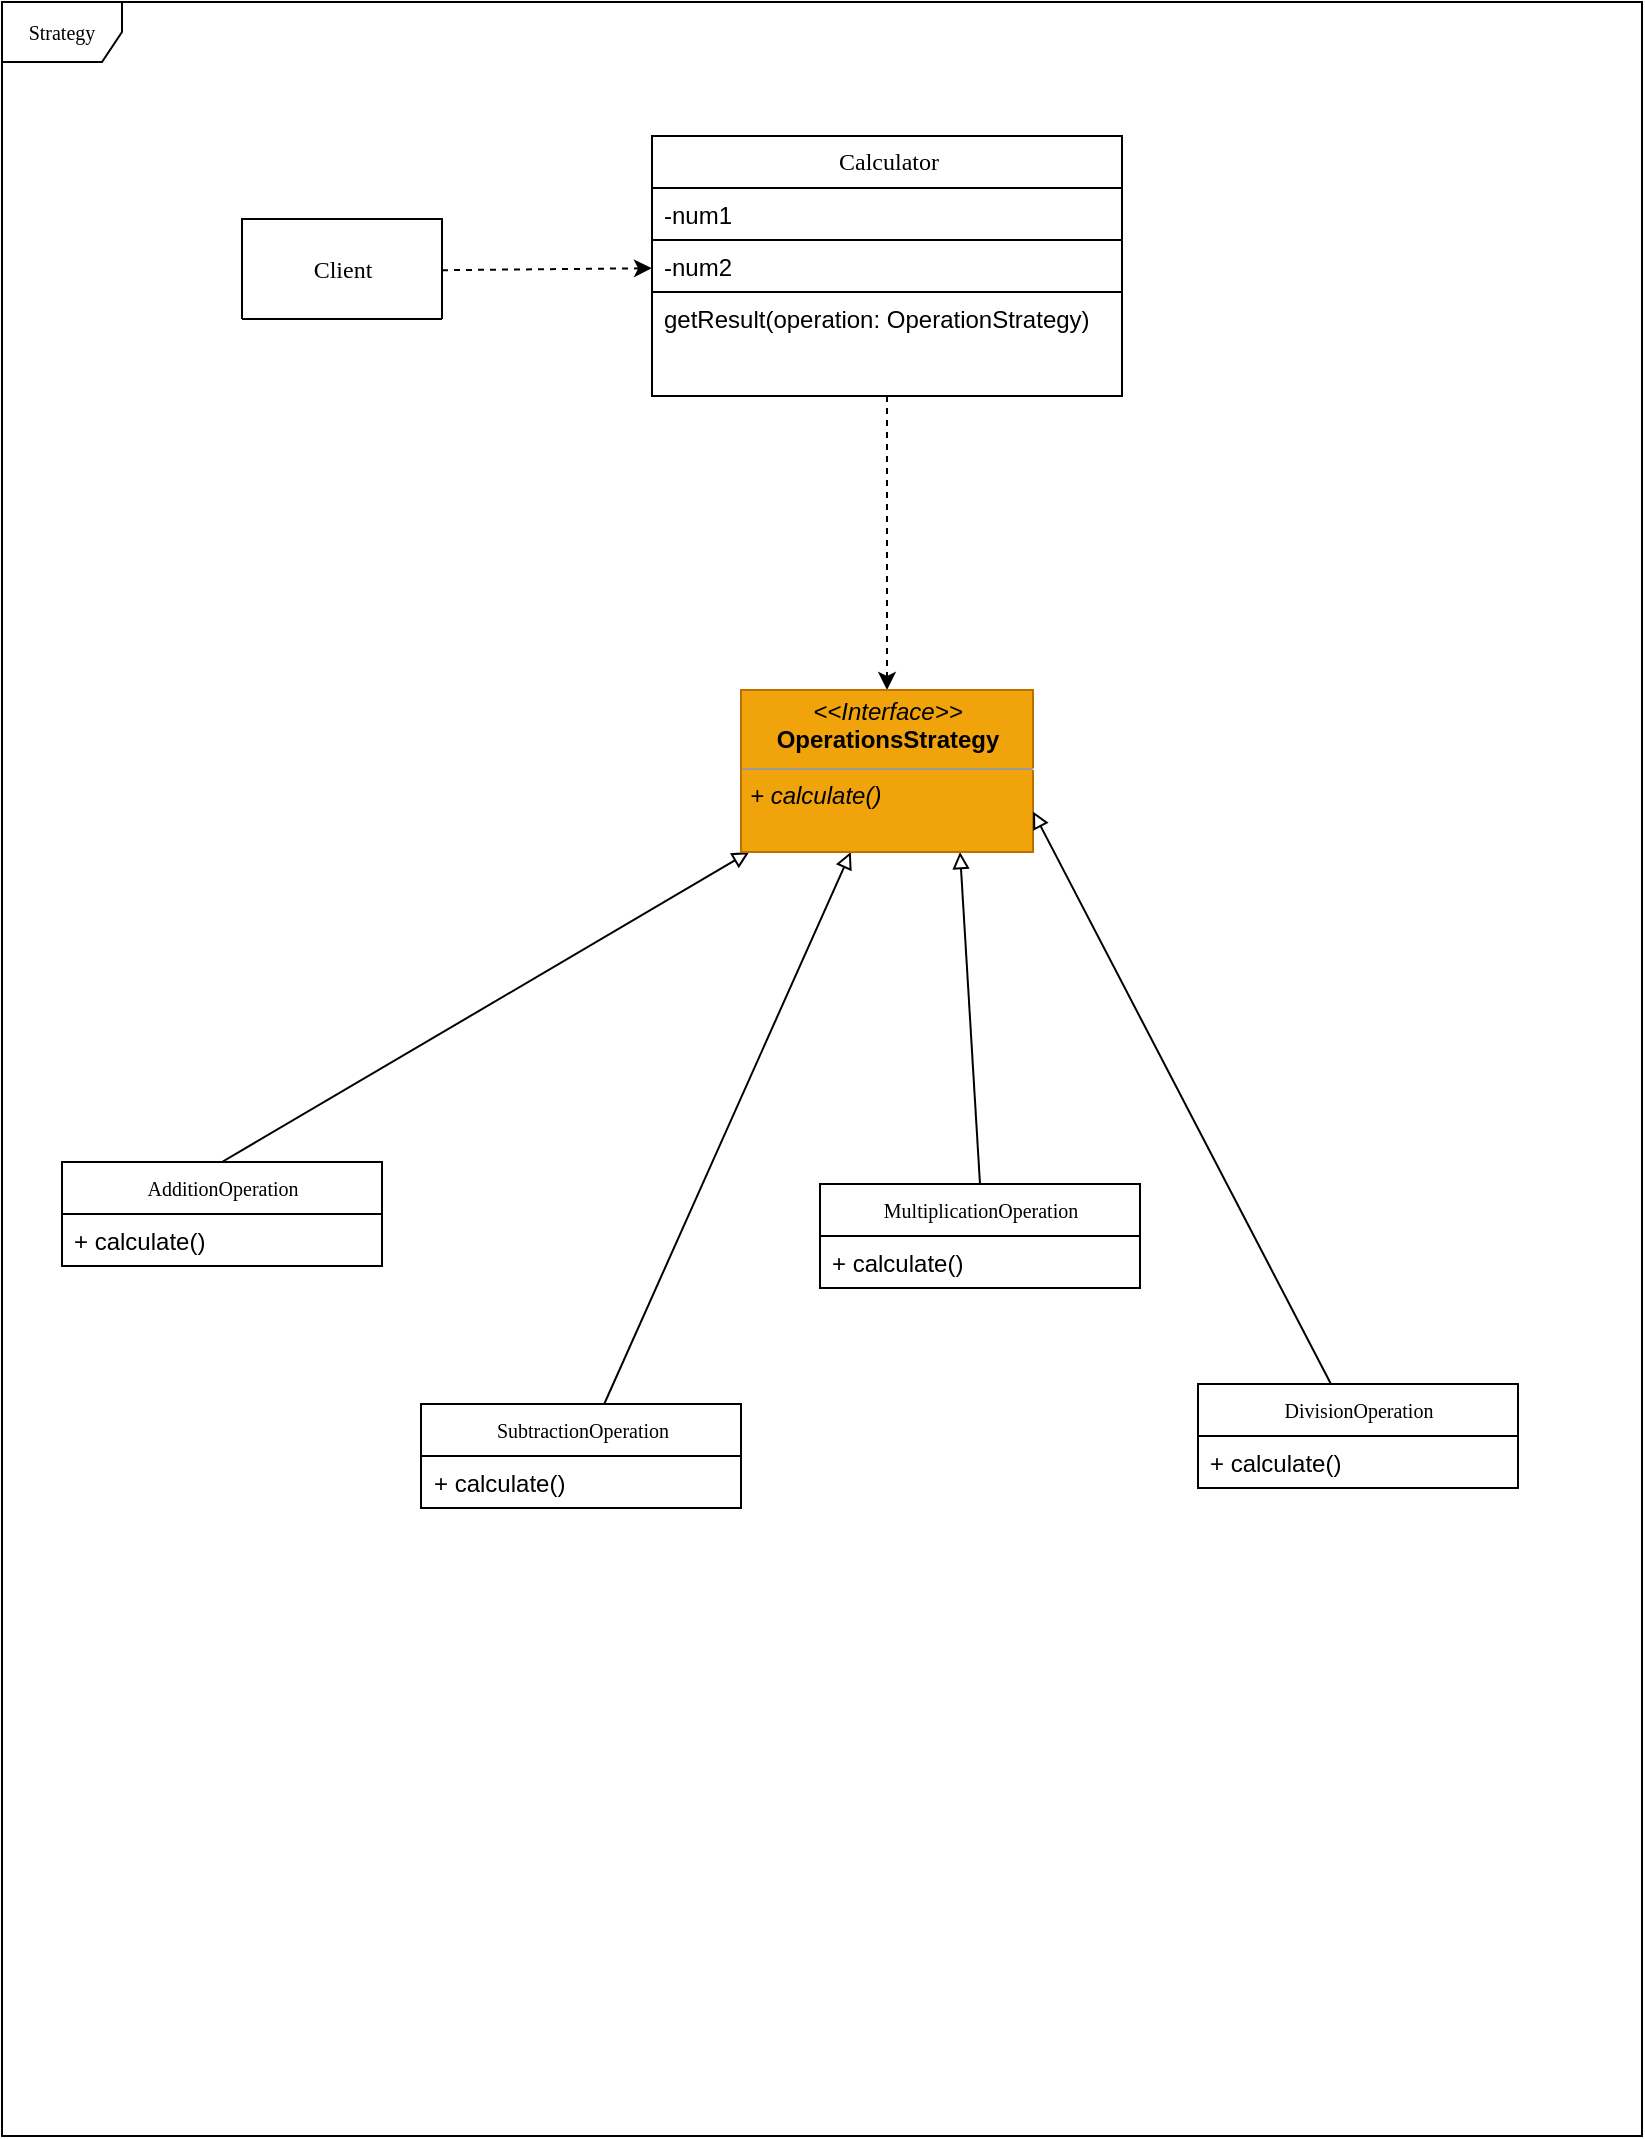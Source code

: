<mxfile>
    <diagram id="DLs5rv8LWO2CZvm2oXCa" name="Page-1">
        <mxGraphModel dx="1186" dy="624" grid="0" gridSize="10" guides="1" tooltips="1" connect="1" arrows="1" fold="1" page="1" pageScale="1" pageWidth="850" pageHeight="1100" background="#ffffff" math="0" shadow="0">
            <root>
                <mxCell id="0"/>
                <mxCell id="1" parent="0"/>
                <mxCell id="6" value="Strategy" style="shape=umlFrame;whiteSpace=wrap;html=1;rounded=0;shadow=0;comic=0;labelBackgroundColor=none;strokeWidth=1;fontFamily=Verdana;fontSize=10;align=center;fontStyle=0;strokeColor=#000000;" vertex="1" parent="1">
                    <mxGeometry x="20" y="20" width="820" height="1067" as="geometry"/>
                </mxCell>
                <mxCell id="16" value="&lt;font style=&quot;font-size: 12px;&quot; color=&quot;#000000&quot;&gt;Client&lt;/font&gt;" style="swimlane;html=1;fontStyle=0;childLayout=stackLayout;horizontal=1;startSize=110;fillColor=none;horizontalStack=0;resizeParent=1;resizeLast=0;collapsible=1;marginBottom=0;swimlaneFillColor=#ffffff;rounded=0;shadow=0;comic=0;labelBackgroundColor=none;strokeWidth=1;fontFamily=Verdana;fontSize=10;align=center;strokeColor=#000000;" vertex="1" parent="1">
                    <mxGeometry x="140" y="128.5" width="100" height="50" as="geometry"/>
                </mxCell>
                <mxCell id="72" style="html=1;dashed=1;exitX=0.5;exitY=1;exitDx=0;exitDy=0;strokeColor=#000000;" edge="1" parent="1" source="20" target="47">
                    <mxGeometry relative="1" as="geometry">
                        <mxPoint x="430" y="230" as="sourcePoint"/>
                    </mxGeometry>
                </mxCell>
                <mxCell id="20" value="&lt;font style=&quot;font-size: 12px;&quot; color=&quot;#000000&quot;&gt;Calculator&lt;/font&gt;" style="swimlane;html=1;fontStyle=0;childLayout=stackLayout;horizontal=1;startSize=26;horizontalStack=0;resizeParent=1;resizeLast=0;collapsible=1;marginBottom=0;swimlaneFillColor=#ffffff;rounded=0;shadow=0;comic=0;labelBackgroundColor=none;strokeWidth=1;fontFamily=Verdana;fontSize=10;align=center;fillColor=#FFFFFF;strokeColor=#000000;fontColor=#333333;" vertex="1" parent="1">
                    <mxGeometry x="345" y="87" width="235" height="130" as="geometry">
                        <mxRectangle x="345" y="87" width="90" height="30" as="alternateBounds"/>
                    </mxGeometry>
                </mxCell>
                <mxCell id="21" value="&lt;font color=&quot;#000000&quot;&gt;-num1&lt;/font&gt;" style="text;html=1;strokeColor=#000000;fillColor=none;align=left;verticalAlign=top;spacingLeft=4;spacingRight=4;whiteSpace=wrap;overflow=hidden;rotatable=0;points=[[0,0.5],[1,0.5]];portConstraint=eastwest;" vertex="1" parent="20">
                    <mxGeometry y="26" width="235" height="26" as="geometry"/>
                </mxCell>
                <mxCell id="22" value="&lt;font color=&quot;#000000&quot;&gt;-num2&lt;/font&gt;" style="text;html=1;strokeColor=#000000;fillColor=none;align=left;verticalAlign=top;spacingLeft=4;spacingRight=4;whiteSpace=wrap;overflow=hidden;rotatable=0;points=[[0,0.5],[1,0.5]];portConstraint=eastwest;" vertex="1" parent="20">
                    <mxGeometry y="52" width="235" height="26" as="geometry"/>
                </mxCell>
                <mxCell id="77" value="getResult(operation: OperationStrategy)" style="text;html=1;align=left;verticalAlign=top;spacingLeft=4;spacingRight=4;whiteSpace=wrap;overflow=hidden;rotatable=0;points=[[0,0.5],[1,0.5]];portConstraint=eastwest;labelBackgroundColor=none;fillColor=#FFFFFF;strokeColor=#000000;fontColor=#000000;" vertex="1" parent="20">
                    <mxGeometry y="78" width="235" height="52" as="geometry"/>
                </mxCell>
                <mxCell id="75" style="edgeStyle=none;html=1;exitX=0.5;exitY=0;exitDx=0;exitDy=0;entryX=0.75;entryY=1;entryDx=0;entryDy=0;endArrow=block;endFill=0;strokeColor=#000000;" edge="1" parent="1" source="80" target="47">
                    <mxGeometry relative="1" as="geometry">
                        <mxPoint x="510" y="600" as="sourcePoint"/>
                    </mxGeometry>
                </mxCell>
                <mxCell id="74" style="edgeStyle=none;html=1;endArrow=block;endFill=0;strokeColor=#000000;" edge="1" parent="1" source="78" target="47">
                    <mxGeometry relative="1" as="geometry">
                        <mxPoint x="310" y="720" as="sourcePoint"/>
                    </mxGeometry>
                </mxCell>
                <mxCell id="73" style="edgeStyle=none;html=1;exitX=0.5;exitY=0;exitDx=0;exitDy=0;endArrow=block;endFill=0;strokeColor=#000000;" edge="1" parent="1" source="33" target="47">
                    <mxGeometry relative="1" as="geometry"/>
                </mxCell>
                <mxCell id="33" value="&lt;font color=&quot;#000000&quot;&gt;AdditionOperation&lt;/font&gt;" style="swimlane;html=1;fontStyle=0;childLayout=stackLayout;horizontal=1;startSize=26;fillColor=none;horizontalStack=0;resizeParent=1;resizeLast=0;collapsible=1;marginBottom=0;swimlaneFillColor=#ffffff;rounded=0;shadow=0;comic=0;labelBackgroundColor=none;strokeWidth=1;fontFamily=Verdana;fontSize=10;align=center;strokeColor=#000000;" vertex="1" parent="1">
                    <mxGeometry x="50" y="600" width="160" height="52" as="geometry"/>
                </mxCell>
                <mxCell id="34" value="&lt;font color=&quot;#000000&quot;&gt;+ calculate()&lt;/font&gt;" style="text;html=1;strokeColor=#000000;fillColor=none;align=left;verticalAlign=top;spacingLeft=4;spacingRight=4;whiteSpace=wrap;overflow=hidden;rotatable=0;points=[[0,0.5],[1,0.5]];portConstraint=eastwest;" vertex="1" parent="33">
                    <mxGeometry y="26" width="160" height="26" as="geometry"/>
                </mxCell>
                <mxCell id="47" value="&lt;p style=&quot;margin:0px;margin-top:4px;text-align:center;&quot;&gt;&lt;i&gt;&amp;lt;&amp;lt;Interface&amp;gt;&amp;gt;&lt;/i&gt;&lt;br&gt;&lt;b&gt;OperationsStrategy&lt;/b&gt;&lt;/p&gt;&lt;hr size=&quot;1&quot;&gt;&lt;p style=&quot;margin:0px;margin-left:4px;&quot;&gt;&lt;span style=&quot;background-color: initial;&quot;&gt;&lt;i&gt;&lt;font style=&quot;font-size: 12px;&quot;&gt;+ calculate()&lt;/font&gt;&lt;/i&gt;&lt;/span&gt;&lt;br&gt;&lt;/p&gt;" style="verticalAlign=top;align=left;overflow=fill;fontSize=12;fontFamily=Helvetica;html=1;rounded=0;shadow=0;comic=0;labelBackgroundColor=none;strokeWidth=1;strokeColor=#BD7000;fillColor=#f0a30a;fontColor=#000000;" vertex="1" parent="1">
                    <mxGeometry x="389.5" y="364" width="146" height="81" as="geometry"/>
                </mxCell>
                <mxCell id="76" style="edgeStyle=none;html=1;entryX=1;entryY=0.75;entryDx=0;entryDy=0;endArrow=block;endFill=0;strokeColor=#000000;" edge="1" parent="1" source="82" target="47">
                    <mxGeometry relative="1" as="geometry">
                        <mxPoint x="693.679" y="710" as="sourcePoint"/>
                        <mxPoint x="540" y="480" as="targetPoint"/>
                    </mxGeometry>
                </mxCell>
                <mxCell id="69" style="edgeStyle=none;html=1;dashed=1;strokeColor=#000000;" edge="1" parent="1" target="22">
                    <mxGeometry relative="1" as="geometry">
                        <mxPoint x="240.0" y="154.094" as="sourcePoint"/>
                    </mxGeometry>
                </mxCell>
                <mxCell id="78" value="&lt;font color=&quot;#000000&quot;&gt;SubtractionOperation&lt;/font&gt;" style="swimlane;html=1;fontStyle=0;childLayout=stackLayout;horizontal=1;startSize=26;fillColor=none;horizontalStack=0;resizeParent=1;resizeLast=0;collapsible=1;marginBottom=0;swimlaneFillColor=#ffffff;rounded=0;shadow=0;comic=0;labelBackgroundColor=none;strokeWidth=1;fontFamily=Verdana;fontSize=10;align=center;strokeColor=#000000;" vertex="1" parent="1">
                    <mxGeometry x="229.5" y="721" width="160" height="52" as="geometry"/>
                </mxCell>
                <mxCell id="79" value="&lt;font color=&quot;#000000&quot;&gt;+ calculate()&lt;/font&gt;" style="text;html=1;strokeColor=#000000;fillColor=none;align=left;verticalAlign=top;spacingLeft=4;spacingRight=4;whiteSpace=wrap;overflow=hidden;rotatable=0;points=[[0,0.5],[1,0.5]];portConstraint=eastwest;" vertex="1" parent="78">
                    <mxGeometry y="26" width="160" height="26" as="geometry"/>
                </mxCell>
                <mxCell id="80" value="&lt;font color=&quot;#000000&quot;&gt;MultiplicationOperation&lt;/font&gt;" style="swimlane;html=1;fontStyle=0;childLayout=stackLayout;horizontal=1;startSize=26;fillColor=none;horizontalStack=0;resizeParent=1;resizeLast=0;collapsible=1;marginBottom=0;swimlaneFillColor=#ffffff;rounded=0;shadow=0;comic=0;labelBackgroundColor=none;strokeWidth=1;fontFamily=Verdana;fontSize=10;align=center;strokeColor=#000000;" vertex="1" parent="1">
                    <mxGeometry x="429" y="611" width="160" height="52" as="geometry"/>
                </mxCell>
                <mxCell id="81" value="&lt;font color=&quot;#000000&quot;&gt;+ calculate()&lt;/font&gt;" style="text;html=1;strokeColor=#000000;fillColor=none;align=left;verticalAlign=top;spacingLeft=4;spacingRight=4;whiteSpace=wrap;overflow=hidden;rotatable=0;points=[[0,0.5],[1,0.5]];portConstraint=eastwest;" vertex="1" parent="80">
                    <mxGeometry y="26" width="160" height="26" as="geometry"/>
                </mxCell>
                <mxCell id="82" value="&lt;font color=&quot;#000000&quot;&gt;DivisionOperation&lt;/font&gt;" style="swimlane;html=1;fontStyle=0;childLayout=stackLayout;horizontal=1;startSize=26;fillColor=none;horizontalStack=0;resizeParent=1;resizeLast=0;collapsible=1;marginBottom=0;swimlaneFillColor=#ffffff;rounded=0;shadow=0;comic=0;labelBackgroundColor=none;strokeWidth=1;fontFamily=Verdana;fontSize=10;align=center;strokeColor=#000000;" vertex="1" parent="1">
                    <mxGeometry x="618" y="711" width="160" height="52" as="geometry"/>
                </mxCell>
                <mxCell id="83" value="&lt;font color=&quot;#000000&quot;&gt;+ calculate()&lt;/font&gt;" style="text;html=1;strokeColor=#000000;fillColor=none;align=left;verticalAlign=top;spacingLeft=4;spacingRight=4;whiteSpace=wrap;overflow=hidden;rotatable=0;points=[[0,0.5],[1,0.5]];portConstraint=eastwest;" vertex="1" parent="82">
                    <mxGeometry y="26" width="160" height="26" as="geometry"/>
                </mxCell>
            </root>
        </mxGraphModel>
    </diagram>
</mxfile>
